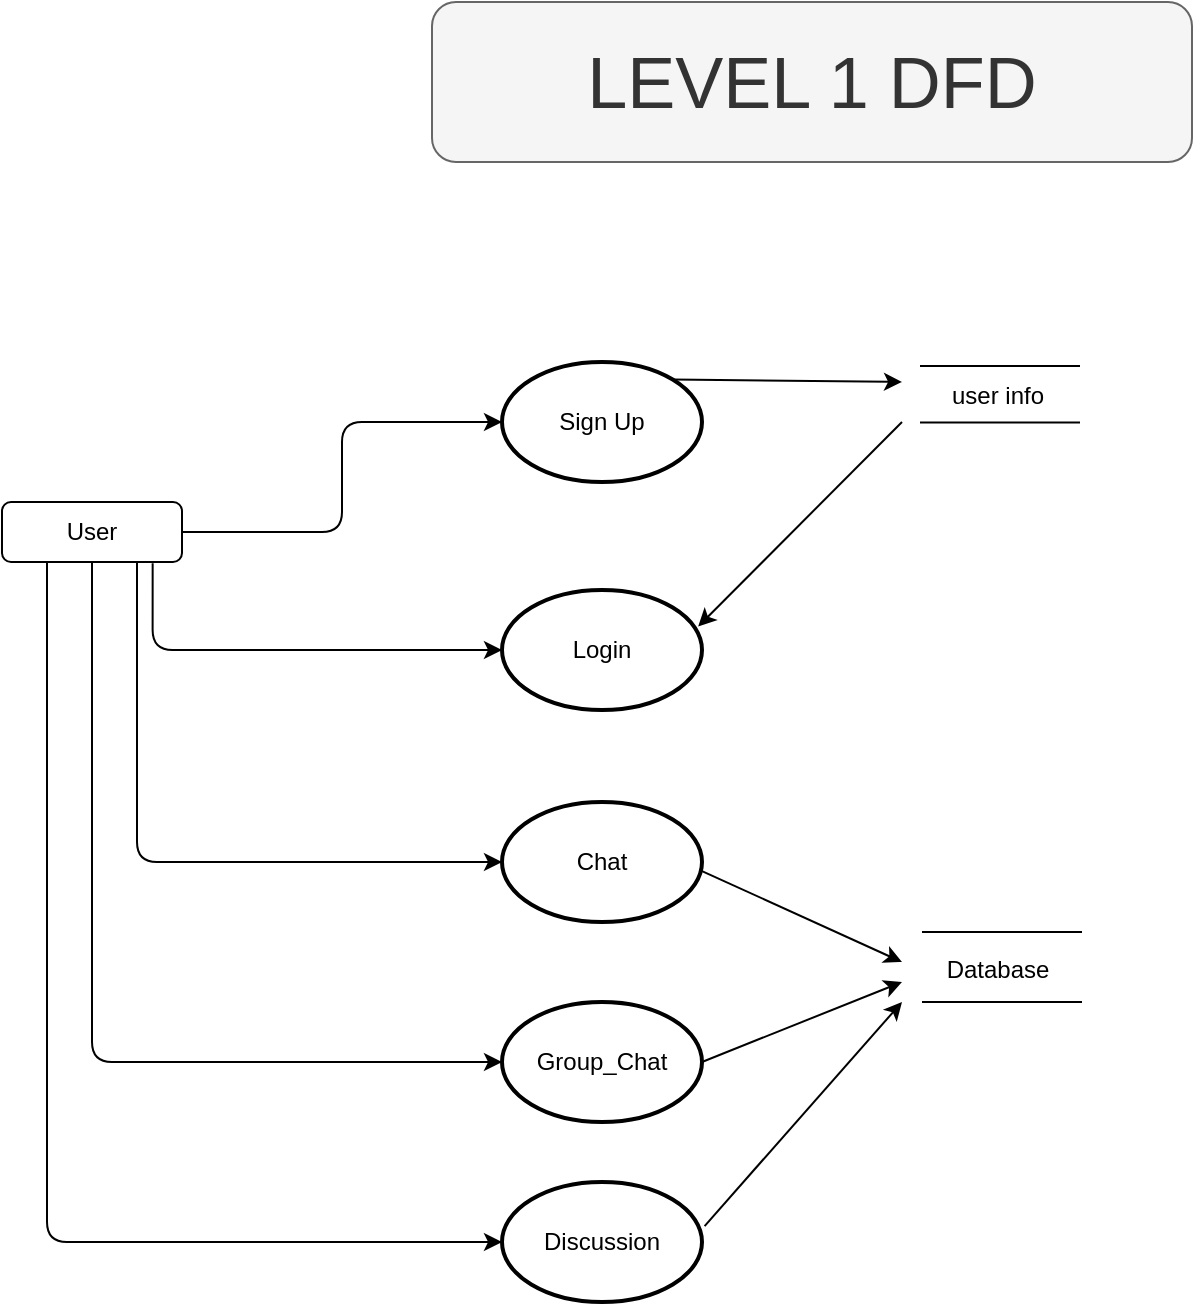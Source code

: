 <mxfile version="21.7.5" type="github" pages="2">
  <diagram name="Page-1" id="aW8Af9oP-AqIqSo3x8vM">
    <mxGraphModel dx="1985" dy="1140" grid="1" gridSize="10" guides="1" tooltips="1" connect="1" arrows="1" fold="1" page="1" pageScale="1" pageWidth="1169" pageHeight="827" math="0" shadow="0">
      <root>
        <mxCell id="0" />
        <mxCell id="1" parent="0" />
        <mxCell id="G6i_hRRT8_Z-7Q2OzLo--1" value="Sign Up" style="strokeWidth=2;html=1;shape=mxgraph.flowchart.start_1;whiteSpace=wrap;" parent="1" vertex="1">
          <mxGeometry x="430" y="240" width="100" height="60" as="geometry" />
        </mxCell>
        <mxCell id="G6i_hRRT8_Z-7Q2OzLo--2" value="User" style="rounded=1;whiteSpace=wrap;html=1;" parent="1" vertex="1">
          <mxGeometry x="180" y="310" width="90" height="30" as="geometry" />
        </mxCell>
        <mxCell id="G6i_hRRT8_Z-7Q2OzLo--4" value="Login" style="strokeWidth=2;html=1;shape=mxgraph.flowchart.start_1;whiteSpace=wrap;" parent="1" vertex="1">
          <mxGeometry x="430" y="354" width="100" height="60" as="geometry" />
        </mxCell>
        <mxCell id="G6i_hRRT8_Z-7Q2OzLo--8" value="" style="endArrow=classic;html=1;rounded=1;exitX=1;exitY=0.5;exitDx=0;exitDy=0;edgeStyle=orthogonalEdgeStyle;entryX=0;entryY=0.5;entryDx=0;entryDy=0;entryPerimeter=0;" parent="1" source="G6i_hRRT8_Z-7Q2OzLo--2" target="G6i_hRRT8_Z-7Q2OzLo--1" edge="1">
          <mxGeometry width="50" height="50" relative="1" as="geometry">
            <mxPoint x="370" y="250" as="sourcePoint" />
            <mxPoint x="210" y="70" as="targetPoint" />
          </mxGeometry>
        </mxCell>
        <mxCell id="G6i_hRRT8_Z-7Q2OzLo--9" value="" style="endArrow=classic;html=1;rounded=1;edgeStyle=orthogonalEdgeStyle;exitX=0.837;exitY=1.022;exitDx=0;exitDy=0;exitPerimeter=0;entryX=0;entryY=0.5;entryDx=0;entryDy=0;entryPerimeter=0;" parent="1" source="G6i_hRRT8_Z-7Q2OzLo--2" target="G6i_hRRT8_Z-7Q2OzLo--4" edge="1">
          <mxGeometry width="50" height="50" relative="1" as="geometry">
            <mxPoint x="370" y="250" as="sourcePoint" />
            <mxPoint x="420" y="200" as="targetPoint" />
          </mxGeometry>
        </mxCell>
        <mxCell id="G6i_hRRT8_Z-7Q2OzLo--10" value="" style="endArrow=none;html=1;rounded=0;" parent="1" edge="1">
          <mxGeometry width="50" height="50" relative="1" as="geometry">
            <mxPoint x="639" y="242" as="sourcePoint" />
            <mxPoint x="719" y="242" as="targetPoint" />
          </mxGeometry>
        </mxCell>
        <mxCell id="G6i_hRRT8_Z-7Q2OzLo--11" value="" style="endArrow=none;html=1;rounded=0;" parent="1" edge="1">
          <mxGeometry width="50" height="50" relative="1" as="geometry">
            <mxPoint x="639" y="270.29" as="sourcePoint" />
            <mxPoint x="719" y="270.29" as="targetPoint" />
          </mxGeometry>
        </mxCell>
        <mxCell id="G6i_hRRT8_Z-7Q2OzLo--12" value="user info" style="text;html=1;strokeColor=none;fillColor=none;align=center;verticalAlign=middle;whiteSpace=wrap;rounded=0;" parent="1" vertex="1">
          <mxGeometry x="648" y="242" width="60" height="30" as="geometry" />
        </mxCell>
        <mxCell id="G6i_hRRT8_Z-7Q2OzLo--13" value="" style="endArrow=classic;html=1;rounded=0;exitX=0.855;exitY=0.145;exitDx=0;exitDy=0;exitPerimeter=0;" parent="1" source="G6i_hRRT8_Z-7Q2OzLo--1" edge="1">
          <mxGeometry width="50" height="50" relative="1" as="geometry">
            <mxPoint x="340" y="230" as="sourcePoint" />
            <mxPoint x="630" y="250" as="targetPoint" />
          </mxGeometry>
        </mxCell>
        <mxCell id="oB6amdilzuwM8m_cuun_-3" value="Group_Chat" style="strokeWidth=2;html=1;shape=mxgraph.flowchart.start_1;whiteSpace=wrap;" parent="1" vertex="1">
          <mxGeometry x="430" y="560" width="100" height="60" as="geometry" />
        </mxCell>
        <mxCell id="oB6amdilzuwM8m_cuun_-4" value="Chat" style="strokeWidth=2;html=1;shape=mxgraph.flowchart.start_1;whiteSpace=wrap;" parent="1" vertex="1">
          <mxGeometry x="430" y="460" width="100" height="60" as="geometry" />
        </mxCell>
        <mxCell id="9c9tSOourMeRMgRfwW1i-1" value="" style="endArrow=classic;html=1;rounded=1;exitX=0.75;exitY=1;exitDx=0;exitDy=0;entryX=0;entryY=0.5;entryDx=0;entryDy=0;entryPerimeter=0;edgeStyle=orthogonalEdgeStyle;" parent="1" source="G6i_hRRT8_Z-7Q2OzLo--2" target="oB6amdilzuwM8m_cuun_-4" edge="1">
          <mxGeometry width="50" height="50" relative="1" as="geometry">
            <mxPoint x="50" y="200" as="sourcePoint" />
            <mxPoint x="100" y="150" as="targetPoint" />
          </mxGeometry>
        </mxCell>
        <mxCell id="9c9tSOourMeRMgRfwW1i-2" value="" style="endArrow=classic;html=1;rounded=1;exitX=0.5;exitY=1;exitDx=0;exitDy=0;entryX=0;entryY=0.5;entryDx=0;entryDy=0;entryPerimeter=0;edgeStyle=orthogonalEdgeStyle;" parent="1" source="G6i_hRRT8_Z-7Q2OzLo--2" target="oB6amdilzuwM8m_cuun_-3" edge="1">
          <mxGeometry width="50" height="50" relative="1" as="geometry">
            <mxPoint x="20" y="320" as="sourcePoint" />
            <mxPoint x="205" y="450" as="targetPoint" />
          </mxGeometry>
        </mxCell>
        <mxCell id="9c9tSOourMeRMgRfwW1i-7" value="" style="line;strokeWidth=1;rotatable=0;dashed=0;labelPosition=right;align=left;verticalAlign=middle;spacingTop=0;spacingLeft=6;points=[];portConstraint=eastwest;" parent="1" vertex="1">
          <mxGeometry x="640" y="470" width="80" height="110" as="geometry" />
        </mxCell>
        <mxCell id="9c9tSOourMeRMgRfwW1i-8" value="" style="line;strokeWidth=1;rotatable=0;dashed=0;labelPosition=right;align=left;verticalAlign=middle;spacingTop=0;spacingLeft=6;points=[];portConstraint=eastwest;" parent="1" vertex="1">
          <mxGeometry x="640" y="555" width="80" height="10" as="geometry" />
        </mxCell>
        <mxCell id="9c9tSOourMeRMgRfwW1i-10" value="Database" style="text;html=1;strokeColor=none;fillColor=none;align=center;verticalAlign=middle;whiteSpace=wrap;rounded=0;" parent="1" vertex="1">
          <mxGeometry x="648" y="529" width="60" height="30" as="geometry" />
        </mxCell>
        <mxCell id="9c9tSOourMeRMgRfwW1i-11" value="" style="endArrow=classic;html=1;rounded=0;exitX=1;exitY=0.5;exitDx=0;exitDy=0;exitPerimeter=0;" parent="1" source="oB6amdilzuwM8m_cuun_-3" edge="1">
          <mxGeometry width="50" height="50" relative="1" as="geometry">
            <mxPoint x="360" y="340" as="sourcePoint" />
            <mxPoint x="630" y="550" as="targetPoint" />
          </mxGeometry>
        </mxCell>
        <mxCell id="9c9tSOourMeRMgRfwW1i-13" value="" style="endArrow=classic;html=1;rounded=0;exitX=0.989;exitY=0.567;exitDx=0;exitDy=0;exitPerimeter=0;" parent="1" source="oB6amdilzuwM8m_cuun_-4" edge="1">
          <mxGeometry width="50" height="50" relative="1" as="geometry">
            <mxPoint x="350" y="250" as="sourcePoint" />
            <mxPoint x="630" y="540" as="targetPoint" />
          </mxGeometry>
        </mxCell>
        <mxCell id="9c9tSOourMeRMgRfwW1i-17" value="" style="endArrow=classic;html=1;rounded=0;entryX=0.981;entryY=0.304;entryDx=0;entryDy=0;entryPerimeter=0;" parent="1" target="G6i_hRRT8_Z-7Q2OzLo--4" edge="1">
          <mxGeometry width="50" height="50" relative="1" as="geometry">
            <mxPoint x="630" y="270" as="sourcePoint" />
            <mxPoint x="660" y="160" as="targetPoint" />
          </mxGeometry>
        </mxCell>
        <mxCell id="dOdT1YZzO6a1e_cIn3O--1" value="&lt;font style=&quot;font-size: 36px;&quot;&gt;LEVEL 1 DFD&lt;/font&gt;" style="rounded=1;whiteSpace=wrap;html=1;fillColor=#f5f5f5;fontColor=#333333;strokeColor=#666666;" parent="1" vertex="1">
          <mxGeometry x="395" y="60" width="380" height="80" as="geometry" />
        </mxCell>
        <mxCell id="KMkBHhWCLJRAq1CgRYeL-2" value="Discussion" style="strokeWidth=2;html=1;shape=mxgraph.flowchart.start_1;whiteSpace=wrap;" vertex="1" parent="1">
          <mxGeometry x="430" y="650" width="100" height="60" as="geometry" />
        </mxCell>
        <mxCell id="KMkBHhWCLJRAq1CgRYeL-3" value="" style="endArrow=classic;html=1;rounded=1;exitX=0.25;exitY=1;exitDx=0;exitDy=0;entryX=0;entryY=0.5;entryDx=0;entryDy=0;entryPerimeter=0;edgeStyle=orthogonalEdgeStyle;" edge="1" parent="1" source="G6i_hRRT8_Z-7Q2OzLo--2" target="KMkBHhWCLJRAq1CgRYeL-2">
          <mxGeometry width="50" height="50" relative="1" as="geometry">
            <mxPoint x="460" y="590" as="sourcePoint" />
            <mxPoint x="510" y="540" as="targetPoint" />
          </mxGeometry>
        </mxCell>
        <mxCell id="KMkBHhWCLJRAq1CgRYeL-4" value="" style="endArrow=classic;html=1;rounded=0;exitX=1.013;exitY=0.367;exitDx=0;exitDy=0;exitPerimeter=0;" edge="1" parent="1" source="KMkBHhWCLJRAq1CgRYeL-2">
          <mxGeometry width="50" height="50" relative="1" as="geometry">
            <mxPoint x="460" y="590" as="sourcePoint" />
            <mxPoint x="630" y="560" as="targetPoint" />
          </mxGeometry>
        </mxCell>
      </root>
    </mxGraphModel>
  </diagram>
  <diagram id="MI2tNRsE5aHidpLo9ihw" name="Page-2">
    <mxGraphModel dx="882" dy="507" grid="1" gridSize="10" guides="1" tooltips="1" connect="1" arrows="1" fold="1" page="1" pageScale="1" pageWidth="1169" pageHeight="827" math="0" shadow="0">
      <root>
        <mxCell id="0" />
        <mxCell id="1" parent="0" />
        <mxCell id="---odWJL_9JeowPd-2aQ-2" value="&lt;font style=&quot;font-size: 36px;&quot;&gt;LEVEL 0 DFD&lt;/font&gt;" style="rounded=1;whiteSpace=wrap;html=1;fillColor=#f5f5f5;fontColor=#333333;strokeColor=#666666;" parent="1" vertex="1">
          <mxGeometry x="410" y="50" width="380" height="80" as="geometry" />
        </mxCell>
        <mxCell id="---odWJL_9JeowPd-2aQ-9" value="" style="ellipse;whiteSpace=wrap;html=1;direction=south;" parent="1" vertex="1">
          <mxGeometry x="800" y="250" width="240" height="290" as="geometry" />
        </mxCell>
        <mxCell id="---odWJL_9JeowPd-2aQ-11" value="&lt;font style=&quot;font-size: 30px;&quot;&gt;Chat&lt;br&gt;Application&lt;/font&gt;" style="text;html=1;strokeColor=none;fillColor=none;align=center;verticalAlign=middle;whiteSpace=wrap;rounded=0;" parent="1" vertex="1">
          <mxGeometry x="840" y="330" width="160" height="110" as="geometry" />
        </mxCell>
        <mxCell id="---odWJL_9JeowPd-2aQ-12" value="" style="rounded=1;whiteSpace=wrap;html=1;" parent="1" vertex="1">
          <mxGeometry x="130" y="260" width="250" height="250" as="geometry" />
        </mxCell>
        <mxCell id="---odWJL_9JeowPd-2aQ-13" value="&lt;font style=&quot;font-size: 30px;&quot;&gt;user&lt;/font&gt;" style="text;html=1;strokeColor=none;fillColor=none;align=center;verticalAlign=middle;whiteSpace=wrap;rounded=0;" parent="1" vertex="1">
          <mxGeometry x="225" y="370" width="60" height="30" as="geometry" />
        </mxCell>
        <mxCell id="---odWJL_9JeowPd-2aQ-16" value="" style="endArrow=classic;html=1;rounded=0;exitX=0.993;exitY=0.103;exitDx=0;exitDy=0;exitPerimeter=0;entryX=0.382;entryY=0.986;entryDx=0;entryDy=0;entryPerimeter=0;" parent="1" source="---odWJL_9JeowPd-2aQ-12" target="---odWJL_9JeowPd-2aQ-9" edge="1">
          <mxGeometry width="50" height="50" relative="1" as="geometry">
            <mxPoint x="400" y="310" as="sourcePoint" />
            <mxPoint x="800" y="360" as="targetPoint" />
          </mxGeometry>
        </mxCell>
        <mxCell id="---odWJL_9JeowPd-2aQ-17" value="Login&amp;nbsp;" style="text;html=1;strokeColor=none;fillColor=none;align=center;verticalAlign=middle;whiteSpace=wrap;rounded=0;rotation=15;" parent="1" vertex="1">
          <mxGeometry x="570" y="300" width="60" height="30" as="geometry" />
        </mxCell>
        <mxCell id="---odWJL_9JeowPd-2aQ-18" value="" style="endArrow=classic;html=1;rounded=0;exitX=1;exitY=0.5;exitDx=0;exitDy=0;entryX=0.465;entryY=0.997;entryDx=0;entryDy=0;entryPerimeter=0;" parent="1" source="---odWJL_9JeowPd-2aQ-12" target="---odWJL_9JeowPd-2aQ-9" edge="1">
          <mxGeometry width="50" height="50" relative="1" as="geometry">
            <mxPoint x="580" y="380" as="sourcePoint" />
            <mxPoint x="770" y="385" as="targetPoint" />
          </mxGeometry>
        </mxCell>
        <mxCell id="---odWJL_9JeowPd-2aQ-19" value="Chat" style="text;html=1;strokeColor=none;fillColor=none;align=center;verticalAlign=middle;whiteSpace=wrap;rounded=0;" parent="1" vertex="1">
          <mxGeometry x="550" y="360" width="60" height="30" as="geometry" />
        </mxCell>
        <mxCell id="T5nX1nCgt0xRByemzgS3-1" value="" style="endArrow=classic;html=1;rounded=0;entryX=0.564;entryY=1.01;entryDx=0;entryDy=0;entryPerimeter=0;exitX=1.008;exitY=0.64;exitDx=0;exitDy=0;exitPerimeter=0;" parent="1" target="---odWJL_9JeowPd-2aQ-9" edge="1" source="---odWJL_9JeowPd-2aQ-12">
          <mxGeometry width="50" height="50" relative="1" as="geometry">
            <mxPoint x="380" y="480" as="sourcePoint" />
            <mxPoint x="790" y="410" as="targetPoint" />
            <Array as="points" />
          </mxGeometry>
        </mxCell>
        <mxCell id="T5nX1nCgt0xRByemzgS3-2" value="Group_Chat" style="text;html=1;strokeColor=none;fillColor=none;align=center;verticalAlign=middle;whiteSpace=wrap;rounded=0;rotation=357;" parent="1" vertex="1">
          <mxGeometry x="550" y="394" width="60" height="30" as="geometry" />
        </mxCell>
        <mxCell id="5Hsgh-2pbRv8oxs7D85l-1" value="" style="endArrow=classic;html=1;rounded=0;exitX=1.011;exitY=0.829;exitDx=0;exitDy=0;exitPerimeter=0;entryX=0.655;entryY=1;entryDx=0;entryDy=0;entryPerimeter=0;" edge="1" parent="1" source="---odWJL_9JeowPd-2aQ-12" target="---odWJL_9JeowPd-2aQ-9">
          <mxGeometry width="50" height="50" relative="1" as="geometry">
            <mxPoint x="380" y="520" as="sourcePoint" />
            <mxPoint x="430" y="470" as="targetPoint" />
          </mxGeometry>
        </mxCell>
        <mxCell id="5Hsgh-2pbRv8oxs7D85l-2" value="Discussion" style="text;html=1;strokeColor=none;fillColor=none;align=center;verticalAlign=middle;whiteSpace=wrap;rounded=0;rotation=356;" vertex="1" parent="1">
          <mxGeometry x="530" y="432" width="60" height="30" as="geometry" />
        </mxCell>
      </root>
    </mxGraphModel>
  </diagram>
</mxfile>
